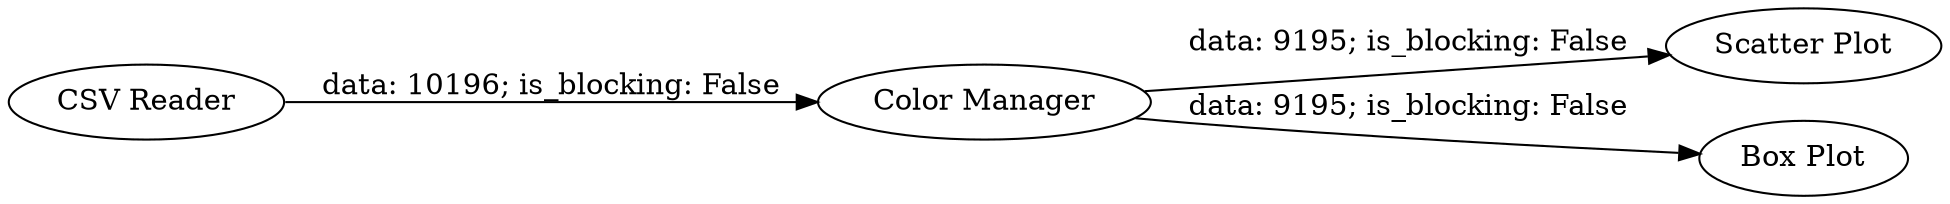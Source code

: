 digraph {
	"-3483190128387210668_3" [label="Scatter Plot"]
	"-3483190128387210668_2" [label="Color Manager"]
	"-3483190128387210668_4" [label="Box Plot"]
	"-3483190128387210668_1" [label="CSV Reader"]
	"-3483190128387210668_2" -> "-3483190128387210668_4" [label="data: 9195; is_blocking: False"]
	"-3483190128387210668_1" -> "-3483190128387210668_2" [label="data: 10196; is_blocking: False"]
	"-3483190128387210668_2" -> "-3483190128387210668_3" [label="data: 9195; is_blocking: False"]
	rankdir=LR
}
